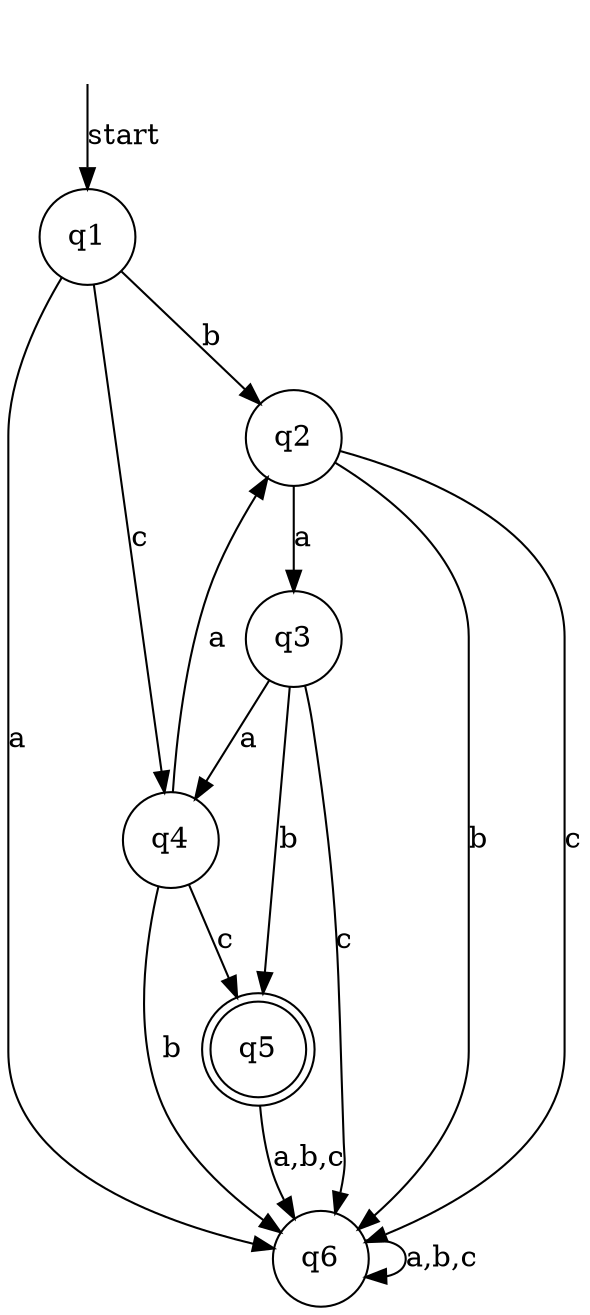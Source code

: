 digraph dfa {
    "" [shape=none]
    q1,q2,q3,q4,q6 [shape=circle]
    q5 [shape=doublecircle]

    "" -> q1 [label=start]

    q1 -> q6 [label=a]
    q1 -> q2 [label=b]
    q1 -> q4 [label=c]

    q2 -> q3 [label=a]
    q2 -> q6 [label=b]
    q2 -> q6 [label=c]

    q3 -> q4 [label=a]
    q3 -> q5 [label=b]
    q3 -> q6 [label=c]

    q4 -> q2 [label=a]
    q4 -> q6 [label=b]
    q4 -> q5 [label=c]

    q5 -> q6 [label="a,b,c"]

    q6 -> q6 [label="a,b,c"]
}
